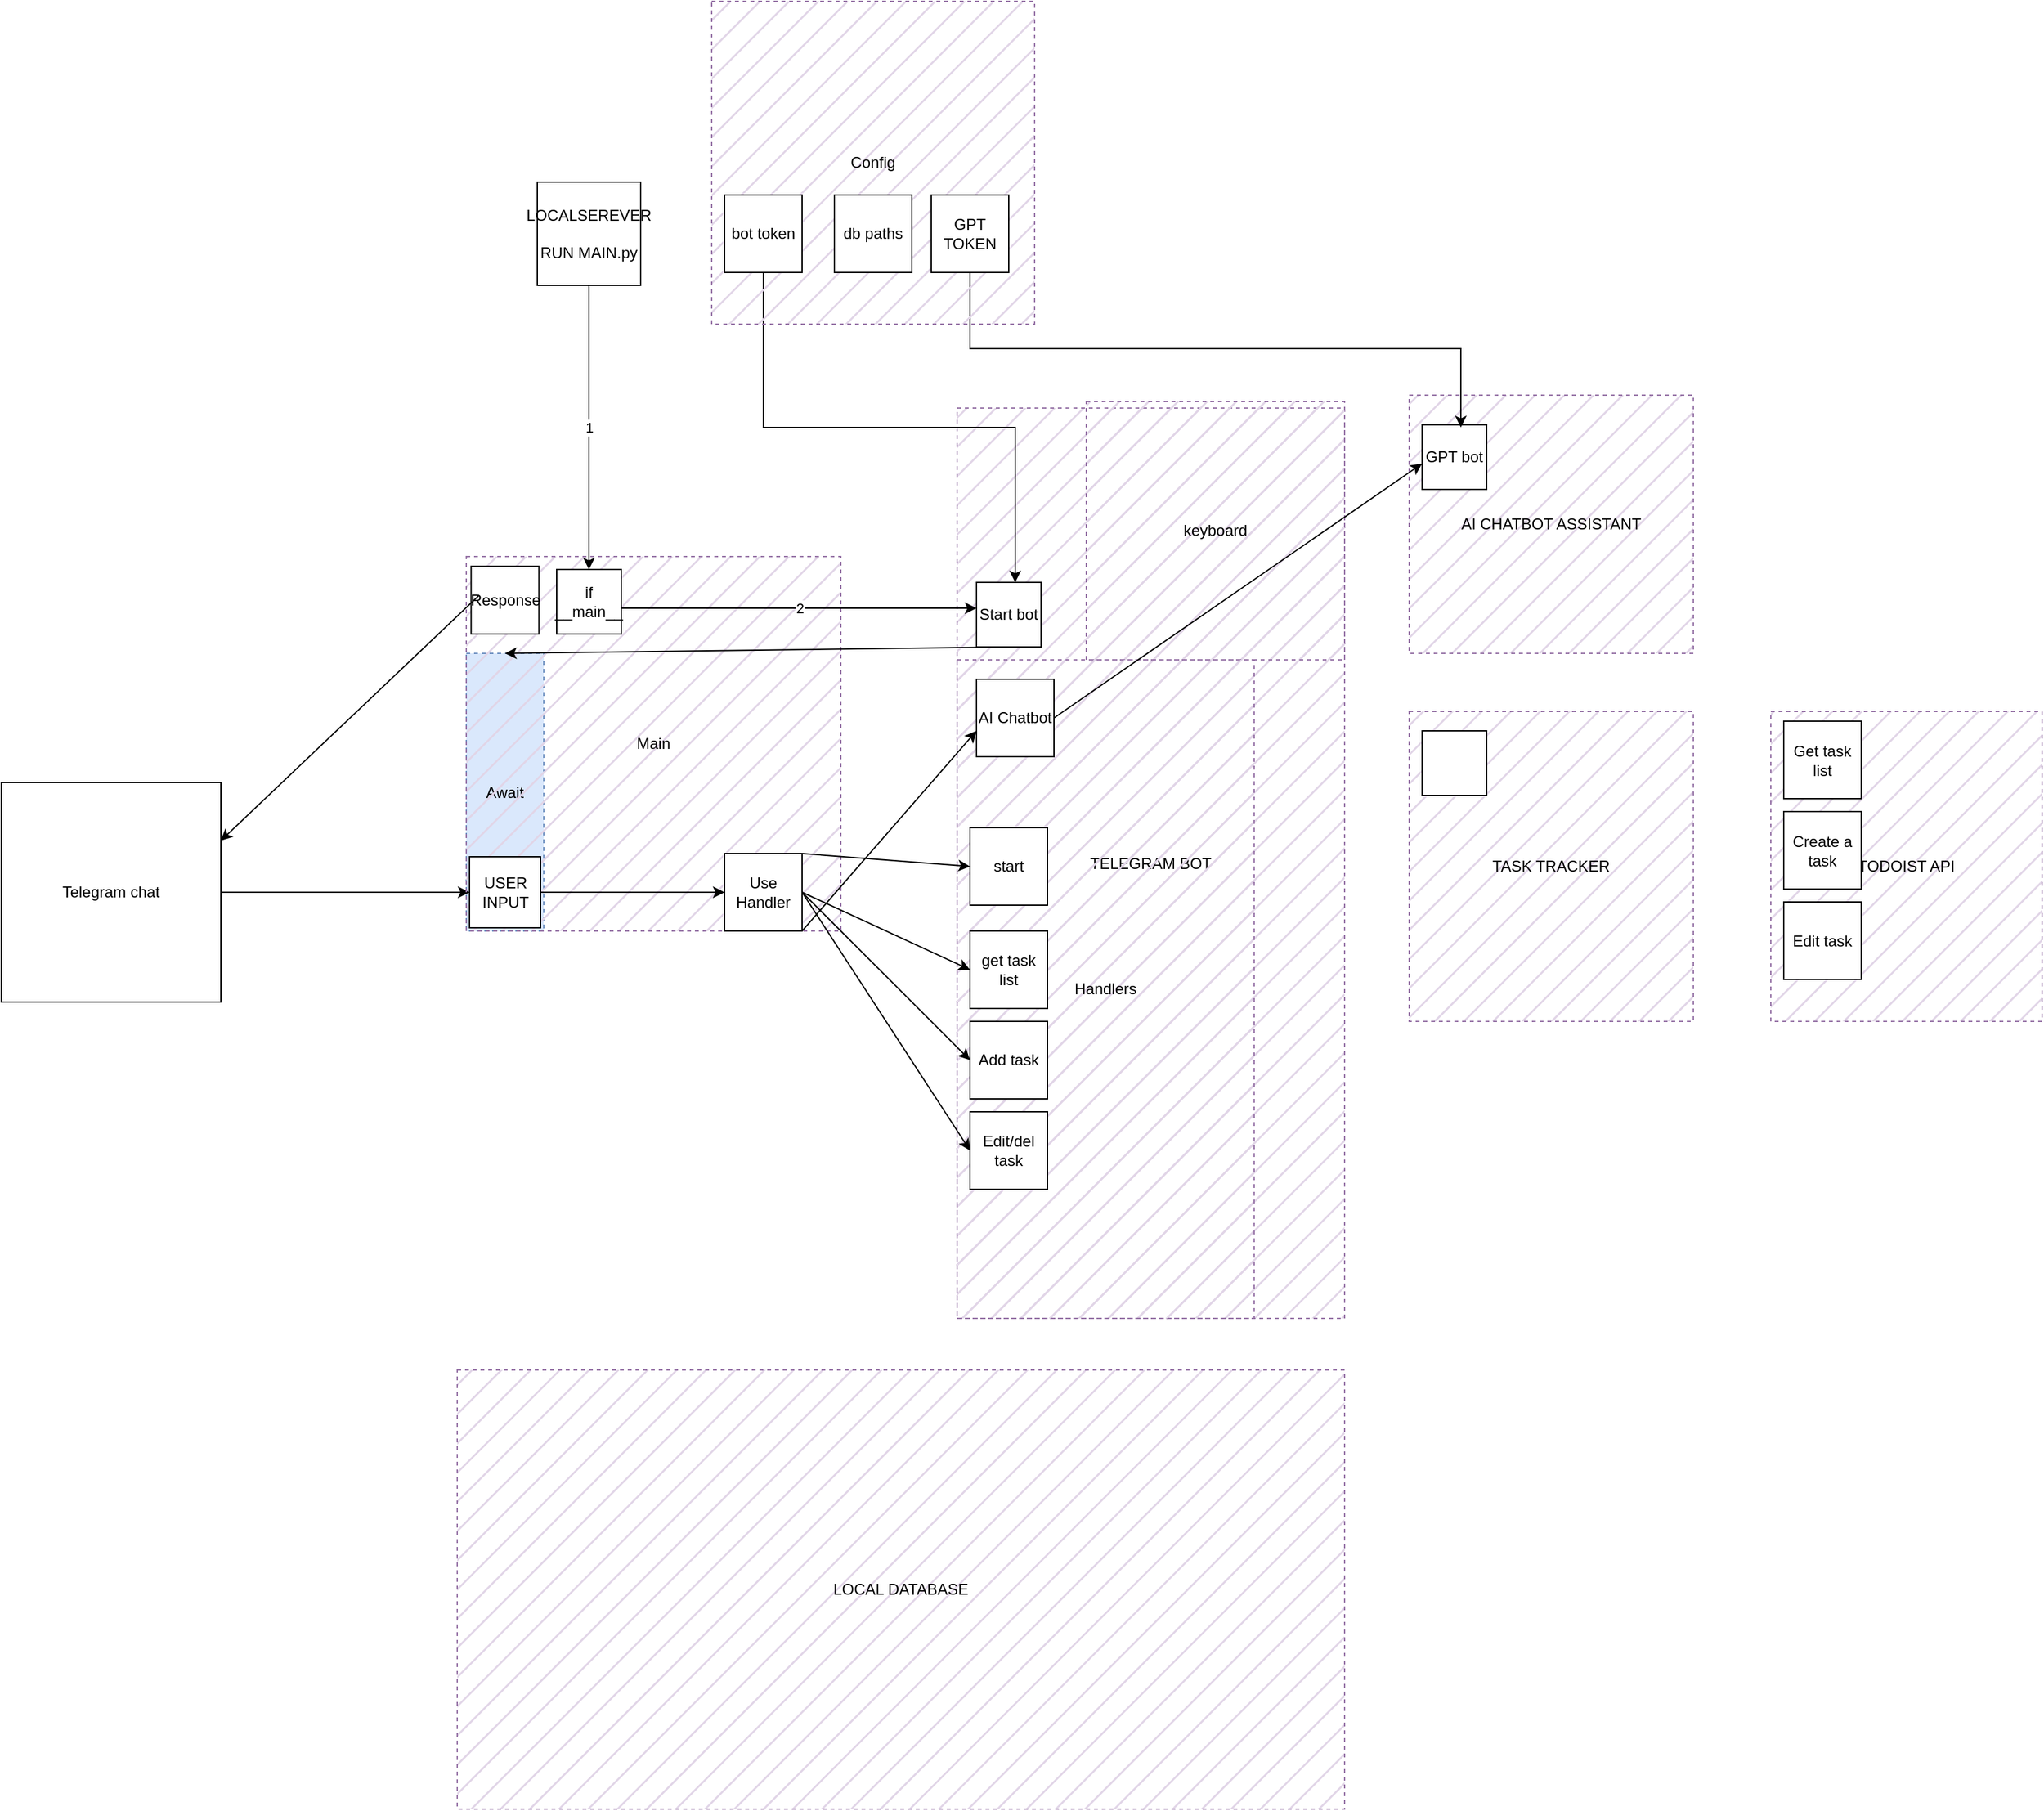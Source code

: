 <mxfile version="21.1.4" type="github">
  <diagram name="Страница 1" id="MH98Uv37snWehFN_H1vH">
    <mxGraphModel dx="2426" dy="2016" grid="1" gridSize="10" guides="1" tooltips="1" connect="1" arrows="1" fold="1" page="1" pageScale="1" pageWidth="827" pageHeight="1169" math="0" shadow="0">
      <root>
        <mxCell id="0" />
        <mxCell id="1" parent="0" />
        <mxCell id="c_qM3NEpWoDpYFZ589ft-7" value="TELEGRAM BOT" style="rounded=0;whiteSpace=wrap;html=1;fillColor=#e1d5e7;strokeColor=#9673a6;dashed=1;fillStyle=hatch;" vertex="1" parent="1">
          <mxGeometry x="470" y="-75" width="300" height="705" as="geometry" />
        </mxCell>
        <mxCell id="c_qM3NEpWoDpYFZ589ft-28" value="Await" style="rounded=0;whiteSpace=wrap;html=1;fillColor=#dae8fc;strokeColor=#6c8ebf;dashed=1;" vertex="1" parent="1">
          <mxGeometry x="90" y="115" width="60" height="215" as="geometry" />
        </mxCell>
        <mxCell id="c_qM3NEpWoDpYFZ589ft-30" value="" style="edgeStyle=orthogonalEdgeStyle;rounded=0;orthogonalLoop=1;jettySize=auto;html=1;" edge="1" parent="1" source="xRMDKhH54R9v3NnB78FU-3" target="c_qM3NEpWoDpYFZ589ft-29">
          <mxGeometry relative="1" as="geometry" />
        </mxCell>
        <mxCell id="xRMDKhH54R9v3NnB78FU-3" value="Telegram chat" style="whiteSpace=wrap;html=1;aspect=fixed;" parent="1" vertex="1">
          <mxGeometry x="-270" y="215" width="170" height="170" as="geometry" />
        </mxCell>
        <mxCell id="MlcZ-D1uQSrvk4pade9B-3" value="Main" style="whiteSpace=wrap;html=1;aspect=fixed;fillColor=#e1d5e7;strokeColor=#9673a6;fillStyle=hatch;dashed=1;" parent="1" vertex="1">
          <mxGeometry x="90" y="40" width="290" height="290" as="geometry" />
        </mxCell>
        <mxCell id="MlcZ-D1uQSrvk4pade9B-12" value="if __main__" style="whiteSpace=wrap;html=1;aspect=fixed;" parent="1" vertex="1">
          <mxGeometry x="160" y="50" width="50" height="50" as="geometry" />
        </mxCell>
        <mxCell id="MlcZ-D1uQSrvk4pade9B-23" value="LOCALSEREVER&lt;br&gt;&lt;br&gt;RUN MAIN.py" style="whiteSpace=wrap;html=1;aspect=fixed;" parent="1" vertex="1">
          <mxGeometry x="145" y="-250" width="80" height="80" as="geometry" />
        </mxCell>
        <mxCell id="MlcZ-D1uQSrvk4pade9B-25" value="1" style="endArrow=classic;html=1;rounded=0;entryX=0.5;entryY=0;entryDx=0;entryDy=0;exitX=0.5;exitY=1;exitDx=0;exitDy=0;exitPerimeter=0;" parent="1" source="MlcZ-D1uQSrvk4pade9B-23" target="MlcZ-D1uQSrvk4pade9B-12" edge="1">
          <mxGeometry width="50" height="50" relative="1" as="geometry">
            <mxPoint x="240" y="-150" as="sourcePoint" />
            <mxPoint x="285" y="-10" as="targetPoint" />
          </mxGeometry>
        </mxCell>
        <mxCell id="MlcZ-D1uQSrvk4pade9B-27" value="Start bot" style="whiteSpace=wrap;html=1;aspect=fixed;" parent="1" vertex="1">
          <mxGeometry x="485" y="60" width="50" height="50" as="geometry" />
        </mxCell>
        <mxCell id="MlcZ-D1uQSrvk4pade9B-28" value="2" style="endArrow=classic;html=1;rounded=0;entryX=0;entryY=0.4;entryDx=0;entryDy=0;exitX=1;exitY=0.6;exitDx=0;exitDy=0;exitPerimeter=0;entryPerimeter=0;" parent="1" source="MlcZ-D1uQSrvk4pade9B-12" target="MlcZ-D1uQSrvk4pade9B-27" edge="1">
          <mxGeometry width="50" height="50" relative="1" as="geometry">
            <mxPoint x="235" y="-160" as="sourcePoint" />
            <mxPoint x="235" y="50" as="targetPoint" />
          </mxGeometry>
        </mxCell>
        <mxCell id="MlcZ-D1uQSrvk4pade9B-29" value="" style="endArrow=classic;html=1;rounded=0;exitX=0.5;exitY=1;exitDx=0;exitDy=0;exitPerimeter=0;entryX=0.6;entryY=0;entryDx=0;entryDy=0;entryPerimeter=0;edgeStyle=orthogonalEdgeStyle;" parent="1" source="MlcZ-D1uQSrvk4pade9B-5" target="MlcZ-D1uQSrvk4pade9B-27" edge="1">
          <mxGeometry width="50" height="50" relative="1" as="geometry">
            <mxPoint x="260" y="90" as="sourcePoint" />
            <mxPoint x="490" y="20" as="targetPoint" />
          </mxGeometry>
        </mxCell>
        <mxCell id="MlcZ-D1uQSrvk4pade9B-1" value="keyboard" style="whiteSpace=wrap;html=1;aspect=fixed;fillColor=#e1d5e7;strokeColor=#9673a6;fillStyle=hatch;dashed=1;" parent="1" vertex="1">
          <mxGeometry x="570" y="-80" width="200" height="200" as="geometry" />
        </mxCell>
        <mxCell id="MlcZ-D1uQSrvk4pade9B-30" value="Handlers" style="rounded=0;whiteSpace=wrap;html=1;fillColor=#e1d5e7;strokeColor=#9673a6;dashed=1;fillStyle=hatch;" parent="1" vertex="1">
          <mxGeometry x="470" y="120" width="230" height="510" as="geometry" />
        </mxCell>
        <mxCell id="MlcZ-D1uQSrvk4pade9B-31" value="LOCAL DATABASE" style="rounded=0;whiteSpace=wrap;html=1;fillColor=#e1d5e7;strokeColor=#9673a6;dashed=1;fillStyle=hatch;" parent="1" vertex="1">
          <mxGeometry x="83" y="670" width="687" height="340" as="geometry" />
        </mxCell>
        <mxCell id="MlcZ-D1uQSrvk4pade9B-8" value="start" style="whiteSpace=wrap;html=1;aspect=fixed;" parent="1" vertex="1">
          <mxGeometry x="480" y="250" width="60" height="60" as="geometry" />
        </mxCell>
        <mxCell id="c_qM3NEpWoDpYFZ589ft-1" value="" style="endArrow=classic;html=1;rounded=0;entryX=0;entryY=0.5;entryDx=0;entryDy=0;entryPerimeter=0;exitX=1;exitY=0;exitDx=0;exitDy=0;exitPerimeter=0;" edge="1" parent="1" source="c_qM3NEpWoDpYFZ589ft-24" target="MlcZ-D1uQSrvk4pade9B-8">
          <mxGeometry width="50" height="50" relative="1" as="geometry">
            <mxPoint x="130" y="170" as="sourcePoint" />
            <mxPoint x="140" y="170" as="targetPoint" />
          </mxGeometry>
        </mxCell>
        <mxCell id="c_qM3NEpWoDpYFZ589ft-4" value="" style="endArrow=classic;html=1;rounded=0;entryX=0;entryY=0.5;entryDx=0;entryDy=0;entryPerimeter=0;exitX=1;exitY=0.5;exitDx=0;exitDy=0;exitPerimeter=0;" edge="1" parent="1" source="c_qM3NEpWoDpYFZ589ft-24" target="c_qM3NEpWoDpYFZ589ft-5">
          <mxGeometry width="50" height="50" relative="1" as="geometry">
            <mxPoint x="270" y="310" as="sourcePoint" />
            <mxPoint x="480" y="420" as="targetPoint" />
          </mxGeometry>
        </mxCell>
        <mxCell id="c_qM3NEpWoDpYFZ589ft-5" value="get task list" style="whiteSpace=wrap;html=1;aspect=fixed;" vertex="1" parent="1">
          <mxGeometry x="480" y="330" width="60" height="60" as="geometry" />
        </mxCell>
        <mxCell id="c_qM3NEpWoDpYFZ589ft-6" value="Add task" style="whiteSpace=wrap;html=1;aspect=fixed;" vertex="1" parent="1">
          <mxGeometry x="480" y="400" width="60" height="60" as="geometry" />
        </mxCell>
        <mxCell id="c_qM3NEpWoDpYFZ589ft-8" value="TODOIST API" style="rounded=0;whiteSpace=wrap;html=1;fillColor=#e1d5e7;strokeColor=#9673a6;dashed=1;fillStyle=hatch;" vertex="1" parent="1">
          <mxGeometry x="1100" y="160" width="210" height="240" as="geometry" />
        </mxCell>
        <mxCell id="c_qM3NEpWoDpYFZ589ft-9" value="Get task list" style="whiteSpace=wrap;html=1;aspect=fixed;" vertex="1" parent="1">
          <mxGeometry x="1110" y="167.5" width="60" height="60" as="geometry" />
        </mxCell>
        <mxCell id="c_qM3NEpWoDpYFZ589ft-10" value="Create a task" style="whiteSpace=wrap;html=1;aspect=fixed;" vertex="1" parent="1">
          <mxGeometry x="1110" y="237.5" width="60" height="60" as="geometry" />
        </mxCell>
        <mxCell id="c_qM3NEpWoDpYFZ589ft-11" value="Edit task" style="whiteSpace=wrap;html=1;aspect=fixed;" vertex="1" parent="1">
          <mxGeometry x="1110" y="307.5" width="60" height="60" as="geometry" />
        </mxCell>
        <mxCell id="c_qM3NEpWoDpYFZ589ft-12" value="TASK TRACKER" style="rounded=0;whiteSpace=wrap;html=1;fillColor=#e1d5e7;strokeColor=#9673a6;dashed=1;fillStyle=hatch;" vertex="1" parent="1">
          <mxGeometry x="820" y="160" width="220" height="240" as="geometry" />
        </mxCell>
        <mxCell id="c_qM3NEpWoDpYFZ589ft-13" value="" style="whiteSpace=wrap;html=1;aspect=fixed;" vertex="1" parent="1">
          <mxGeometry x="830" y="175" width="50" height="50" as="geometry" />
        </mxCell>
        <mxCell id="c_qM3NEpWoDpYFZ589ft-14" value="Edit/del task" style="whiteSpace=wrap;html=1;aspect=fixed;" vertex="1" parent="1">
          <mxGeometry x="480" y="470" width="60" height="60" as="geometry" />
        </mxCell>
        <mxCell id="c_qM3NEpWoDpYFZ589ft-16" value="AI CHATBOT ASSISTANT" style="rounded=0;whiteSpace=wrap;html=1;fillColor=#e1d5e7;strokeColor=#9673a6;dashed=1;fillStyle=hatch;" vertex="1" parent="1">
          <mxGeometry x="820" y="-85" width="220" height="200" as="geometry" />
        </mxCell>
        <mxCell id="c_qM3NEpWoDpYFZ589ft-17" value="AI Chatbot" style="whiteSpace=wrap;html=1;aspect=fixed;" vertex="1" parent="1">
          <mxGeometry x="485" y="135" width="60" height="60" as="geometry" />
        </mxCell>
        <mxCell id="c_qM3NEpWoDpYFZ589ft-18" value="" style="endArrow=classic;html=1;rounded=0;entryX=0;entryY=0.5;entryDx=0;entryDy=0;entryPerimeter=0;exitX=1;exitY=0.5;exitDx=0;exitDy=0;exitPerimeter=0;" edge="1" parent="1" source="c_qM3NEpWoDpYFZ589ft-24" target="c_qM3NEpWoDpYFZ589ft-6">
          <mxGeometry width="50" height="50" relative="1" as="geometry">
            <mxPoint x="130" y="220" as="sourcePoint" />
            <mxPoint x="460" y="430" as="targetPoint" />
          </mxGeometry>
        </mxCell>
        <mxCell id="c_qM3NEpWoDpYFZ589ft-19" value="" style="endArrow=classic;html=1;rounded=0;entryX=0;entryY=0.5;entryDx=0;entryDy=0;entryPerimeter=0;exitX=1;exitY=0.5;exitDx=0;exitDy=0;exitPerimeter=0;" edge="1" parent="1" source="c_qM3NEpWoDpYFZ589ft-24" target="c_qM3NEpWoDpYFZ589ft-14">
          <mxGeometry width="50" height="50" relative="1" as="geometry">
            <mxPoint x="70" y="190" as="sourcePoint" />
            <mxPoint x="460" y="510" as="targetPoint" />
          </mxGeometry>
        </mxCell>
        <mxCell id="c_qM3NEpWoDpYFZ589ft-20" value="" style="endArrow=classic;html=1;rounded=0;entryX=0;entryY=0.667;entryDx=0;entryDy=0;entryPerimeter=0;exitX=1;exitY=1;exitDx=0;exitDy=0;exitPerimeter=0;" edge="1" parent="1" source="c_qM3NEpWoDpYFZ589ft-24" target="c_qM3NEpWoDpYFZ589ft-17">
          <mxGeometry width="50" height="50" relative="1" as="geometry">
            <mxPoint x="100" y="410" as="sourcePoint" />
            <mxPoint x="450" y="580" as="targetPoint" />
          </mxGeometry>
        </mxCell>
        <mxCell id="c_qM3NEpWoDpYFZ589ft-24" value="Use&lt;br&gt;Handler" style="whiteSpace=wrap;html=1;aspect=fixed;" vertex="1" parent="1">
          <mxGeometry x="290" y="270" width="60" height="60" as="geometry" />
        </mxCell>
        <mxCell id="c_qM3NEpWoDpYFZ589ft-27" value="" style="endArrow=classic;html=1;rounded=0;entryX=0.5;entryY=0;entryDx=0;entryDy=0;entryPerimeter=0;exitX=0.5;exitY=1;exitDx=0;exitDy=0;exitPerimeter=0;" edge="1" parent="1" source="MlcZ-D1uQSrvk4pade9B-27" target="c_qM3NEpWoDpYFZ589ft-28">
          <mxGeometry width="50" height="50" relative="1" as="geometry">
            <mxPoint x="-90" y="-110" as="sourcePoint" />
            <mxPoint x="165.02" y="120" as="targetPoint" />
          </mxGeometry>
        </mxCell>
        <mxCell id="c_qM3NEpWoDpYFZ589ft-29" value="USER INPUT" style="whiteSpace=wrap;html=1;aspect=fixed;" vertex="1" parent="1">
          <mxGeometry x="92.5" y="272.5" width="55" height="55" as="geometry" />
        </mxCell>
        <mxCell id="c_qM3NEpWoDpYFZ589ft-31" value="" style="endArrow=classic;html=1;rounded=0;entryX=0;entryY=0.5;entryDx=0;entryDy=0;entryPerimeter=0;exitX=1;exitY=0.5;exitDx=0;exitDy=0;exitPerimeter=0;" edge="1" parent="1" source="c_qM3NEpWoDpYFZ589ft-29" target="c_qM3NEpWoDpYFZ589ft-24">
          <mxGeometry width="50" height="50" relative="1" as="geometry">
            <mxPoint x="210" y="440" as="sourcePoint" />
            <mxPoint x="490" y="290" as="targetPoint" />
          </mxGeometry>
        </mxCell>
        <mxCell id="c_qM3NEpWoDpYFZ589ft-33" value="" style="endArrow=classic;html=1;rounded=0;exitX=1;exitY=0.5;exitDx=0;exitDy=0;exitPerimeter=0;entryX=0;entryY=0.6;entryDx=0;entryDy=0;entryPerimeter=0;" edge="1" parent="1" source="c_qM3NEpWoDpYFZ589ft-17" target="c_qM3NEpWoDpYFZ589ft-39">
          <mxGeometry width="50" height="50" relative="1" as="geometry">
            <mxPoint x="360" y="340" as="sourcePoint" />
            <mxPoint x="860" y="600" as="targetPoint" />
          </mxGeometry>
        </mxCell>
        <mxCell id="c_qM3NEpWoDpYFZ589ft-34" value="Response" style="whiteSpace=wrap;html=1;aspect=fixed;" vertex="1" parent="1">
          <mxGeometry x="93.75" y="47.5" width="52.5" height="52.5" as="geometry" />
        </mxCell>
        <mxCell id="c_qM3NEpWoDpYFZ589ft-36" value="" style="endArrow=classic;html=1;rounded=0;entryX=1;entryY=0.265;entryDx=0;entryDy=0;entryPerimeter=0;exitX=0.119;exitY=0.429;exitDx=0;exitDy=0;exitPerimeter=0;" edge="1" parent="1" source="c_qM3NEpWoDpYFZ589ft-34" target="xRMDKhH54R9v3NnB78FU-3">
          <mxGeometry width="50" height="50" relative="1" as="geometry">
            <mxPoint x="40" y="100" as="sourcePoint" />
            <mxPoint x="300" y="310" as="targetPoint" />
          </mxGeometry>
        </mxCell>
        <mxCell id="c_qM3NEpWoDpYFZ589ft-39" value="GPT bot" style="whiteSpace=wrap;html=1;aspect=fixed;" vertex="1" parent="1">
          <mxGeometry x="830" y="-62" width="50" height="50" as="geometry" />
        </mxCell>
        <mxCell id="c_qM3NEpWoDpYFZ589ft-42" value="" style="endArrow=classic;html=1;rounded=0;exitX=0.5;exitY=1;exitDx=0;exitDy=0;exitPerimeter=0;entryX=0.6;entryY=0.04;entryDx=0;entryDy=0;entryPerimeter=0;edgeStyle=orthogonalEdgeStyle;" edge="1" parent="1" source="MlcZ-D1uQSrvk4pade9B-21" target="c_qM3NEpWoDpYFZ589ft-39">
          <mxGeometry width="50" height="50" relative="1" as="geometry">
            <mxPoint x="370" y="-310" as="sourcePoint" />
            <mxPoint x="525" y="70" as="targetPoint" />
          </mxGeometry>
        </mxCell>
        <mxCell id="xRMDKhH54R9v3NnB78FU-4" value="Config" style="whiteSpace=wrap;html=1;aspect=fixed;fillColor=#e1d5e7;strokeColor=#9673a6;fillStyle=hatch;dashed=1;" parent="1" vertex="1">
          <mxGeometry x="280" y="-390" width="250" height="250" as="geometry" />
        </mxCell>
        <mxCell id="MlcZ-D1uQSrvk4pade9B-5" value="bot token" style="whiteSpace=wrap;html=1;aspect=fixed;" parent="1" vertex="1">
          <mxGeometry x="290" y="-240" width="60" height="60" as="geometry" />
        </mxCell>
        <mxCell id="MlcZ-D1uQSrvk4pade9B-16" value="db paths" style="whiteSpace=wrap;html=1;aspect=fixed;" parent="1" vertex="1">
          <mxGeometry x="375" y="-240" width="60" height="60" as="geometry" />
        </mxCell>
        <mxCell id="MlcZ-D1uQSrvk4pade9B-21" value="GPT TOKEN" style="whiteSpace=wrap;html=1;aspect=fixed;" parent="1" vertex="1">
          <mxGeometry x="450" y="-240" width="60" height="60" as="geometry" />
        </mxCell>
      </root>
    </mxGraphModel>
  </diagram>
</mxfile>
